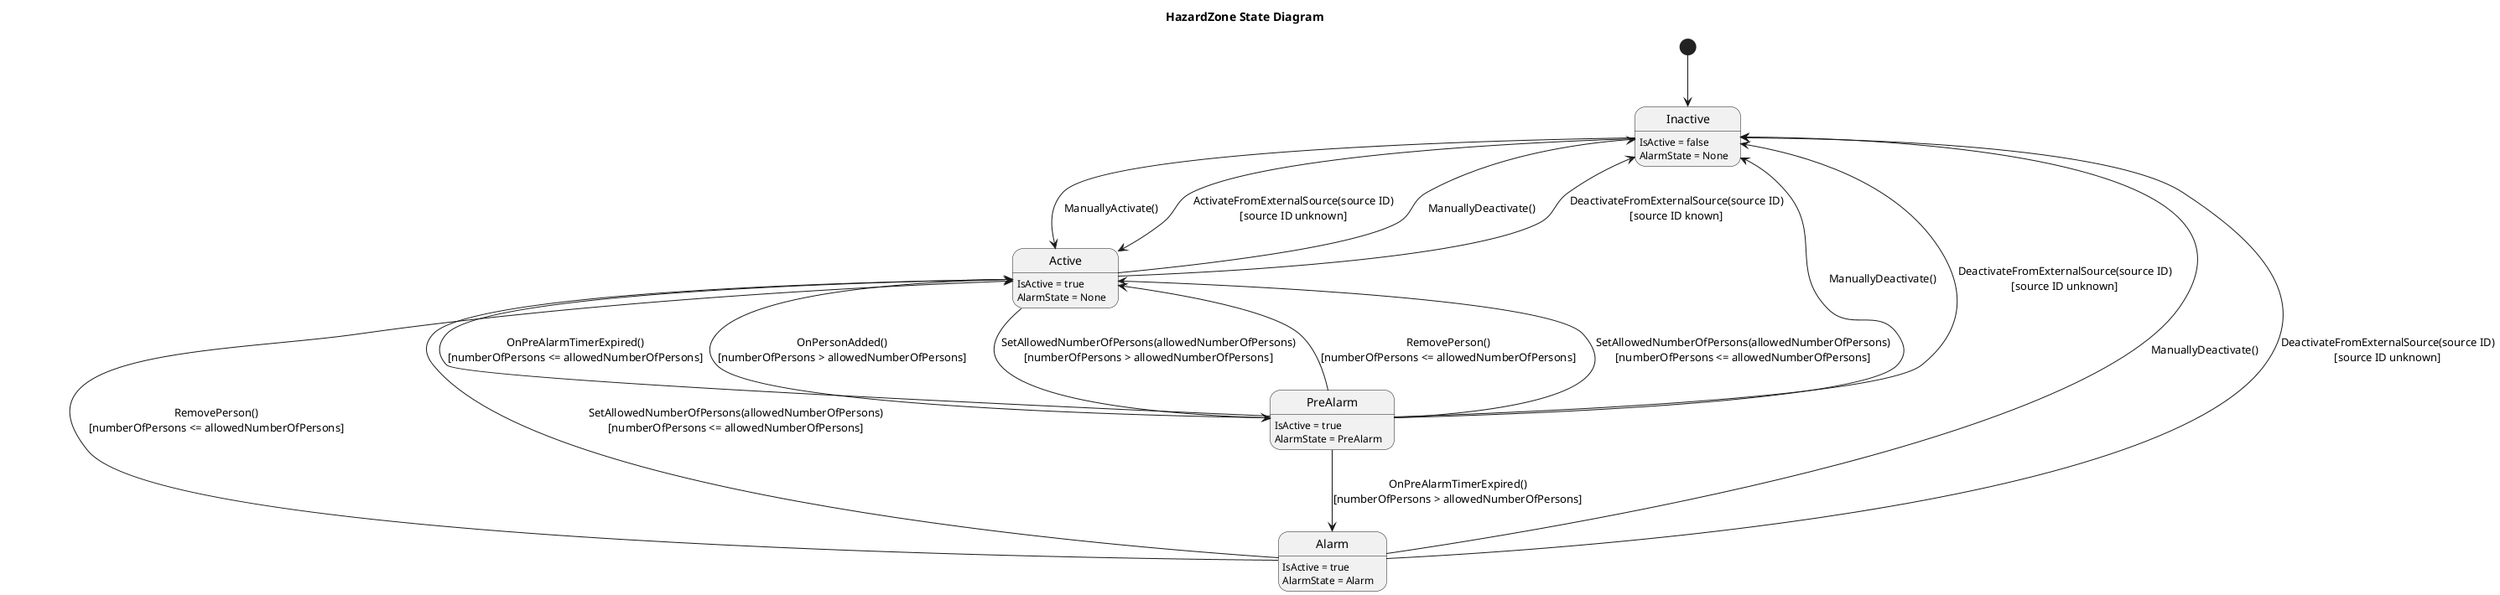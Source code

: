 @startuml

hide empty description

title HazardZone State Diagram

[*] --> Inactive

'------------------------------------------------------------------------------
' Inactive (IsActive=false, AlarmState=None)
'------------------------------------------------------------------------------

Inactive : IsActive = false
Inactive : AlarmState = None

Inactive --> Active : ManuallyActivate()
Inactive --> Active : ActivateFromExternalSource(source ID)\n[source ID unknown]

'------------------------------------------------------------------------------
' Active (IsActive=true, AlarmState=None)
'------------------------------------------------------------------------------

Active : IsActive = true
Active : AlarmState = None

Active --> PreAlarm : OnPersonAdded()\n[numberOfPersons > allowedNumberOfPersons]
Active --> PreAlarm : SetAllowedNumberOfPersons(allowedNumberOfPersons)\n[numberOfPersons > allowedNumberOfPersons]
Active --> Inactive : ManuallyDeactivate()
Active --> Inactive : DeactivateFromExternalSource(source ID)\n[source ID known]

'------------------------------------------------------------------------------
' PreAlarm (IsActive=true, AlarmState=PreAlarm)
'------------------------------------------------------------------------------

PreAlarm : IsActive = true
PreAlarm : AlarmState = PreAlarm

PreAlarm --> Active : RemovePerson()\n[numberOfPersons <= allowedNumberOfPersons]
PreAlarm --> Active : SetAllowedNumberOfPersons(allowedNumberOfPersons)\n[numberOfPersons <= allowedNumberOfPersons]
PreAlarm --> Alarm : OnPreAlarmTimerExpired()\n[numberOfPersons > allowedNumberOfPersons]
PreAlarm --> Active : OnPreAlarmTimerExpired()\n[numberOfPersons <= allowedNumberOfPersons]
PreAlarm --> Inactive : ManuallyDeactivate()
PreAlarm --> Inactive : DeactivateFromExternalSource(source ID)\n[source ID unknown]

'------------------------------------------------------------------------------
' Alarm (IsActive=true, AlarmState=Alarm)
'------------------------------------------------------------------------------

Alarm : IsActive = true
Alarm : AlarmState = Alarm

Alarm --> Active : RemovePerson()\n[numberOfPersons <= allowedNumberOfPersons]
Alarm --> Active : SetAllowedNumberOfPersons(allowedNumberOfPersons)\n[numberOfPersons <= allowedNumberOfPersons]
Alarm --> Inactive : ManuallyDeactivate()
Alarm --> Inactive : DeactivateFromExternalSource(source ID)\n[source ID unknown]

@enduml
